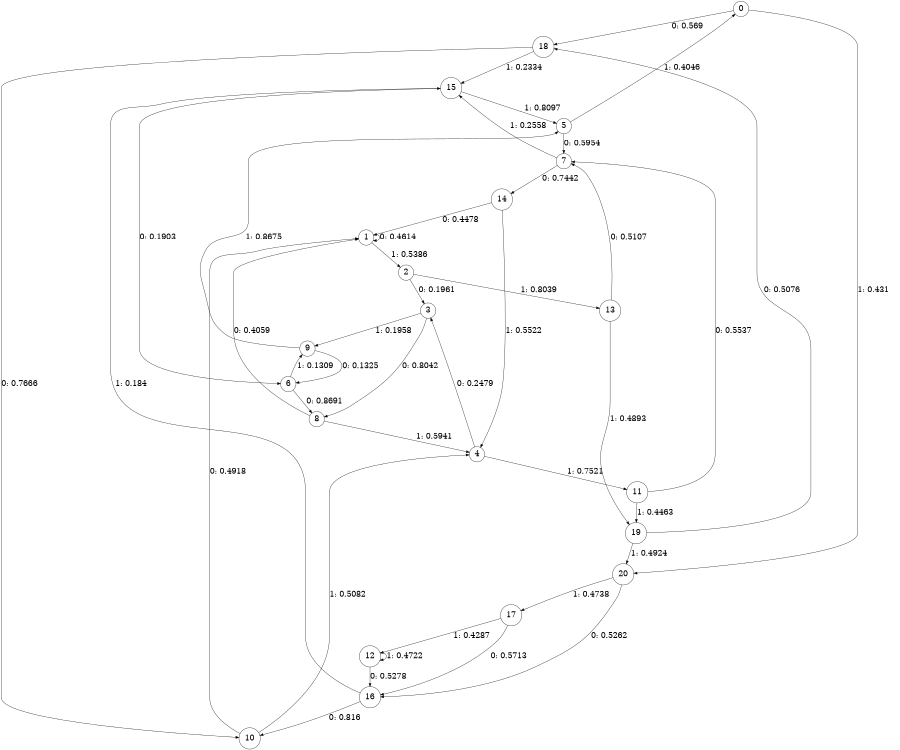 digraph "ch6randomL7" {
size = "6,8.5";
ratio = "fill";
node [shape = circle];
node [fontsize = 24];
edge [fontsize = 24];
0 -> 18 [label = "0: 0.569    "];
0 -> 20 [label = "1: 0.431    "];
1 -> 1 [label = "0: 0.4614   "];
1 -> 2 [label = "1: 0.5386   "];
2 -> 3 [label = "0: 0.1961   "];
2 -> 13 [label = "1: 0.8039   "];
3 -> 8 [label = "0: 0.8042   "];
3 -> 9 [label = "1: 0.1958   "];
4 -> 3 [label = "0: 0.2479   "];
4 -> 11 [label = "1: 0.7521   "];
5 -> 7 [label = "0: 0.5954   "];
5 -> 0 [label = "1: 0.4046   "];
6 -> 8 [label = "0: 0.8691   "];
6 -> 9 [label = "1: 0.1309   "];
7 -> 14 [label = "0: 0.7442   "];
7 -> 15 [label = "1: 0.2558   "];
8 -> 1 [label = "0: 0.4059   "];
8 -> 4 [label = "1: 0.5941   "];
9 -> 6 [label = "0: 0.1325   "];
9 -> 5 [label = "1: 0.8675   "];
10 -> 1 [label = "0: 0.4918   "];
10 -> 4 [label = "1: 0.5082   "];
11 -> 7 [label = "0: 0.5537   "];
11 -> 19 [label = "1: 0.4463   "];
12 -> 16 [label = "0: 0.5278   "];
12 -> 12 [label = "1: 0.4722   "];
13 -> 7 [label = "0: 0.5107   "];
13 -> 19 [label = "1: 0.4893   "];
14 -> 1 [label = "0: 0.4478   "];
14 -> 4 [label = "1: 0.5522   "];
15 -> 6 [label = "0: 0.1903   "];
15 -> 5 [label = "1: 0.8097   "];
16 -> 10 [label = "0: 0.816    "];
16 -> 15 [label = "1: 0.184    "];
17 -> 16 [label = "0: 0.5713   "];
17 -> 12 [label = "1: 0.4287   "];
18 -> 10 [label = "0: 0.7666   "];
18 -> 15 [label = "1: 0.2334   "];
19 -> 18 [label = "0: 0.5076   "];
19 -> 20 [label = "1: 0.4924   "];
20 -> 16 [label = "0: 0.5262   "];
20 -> 17 [label = "1: 0.4738   "];
}